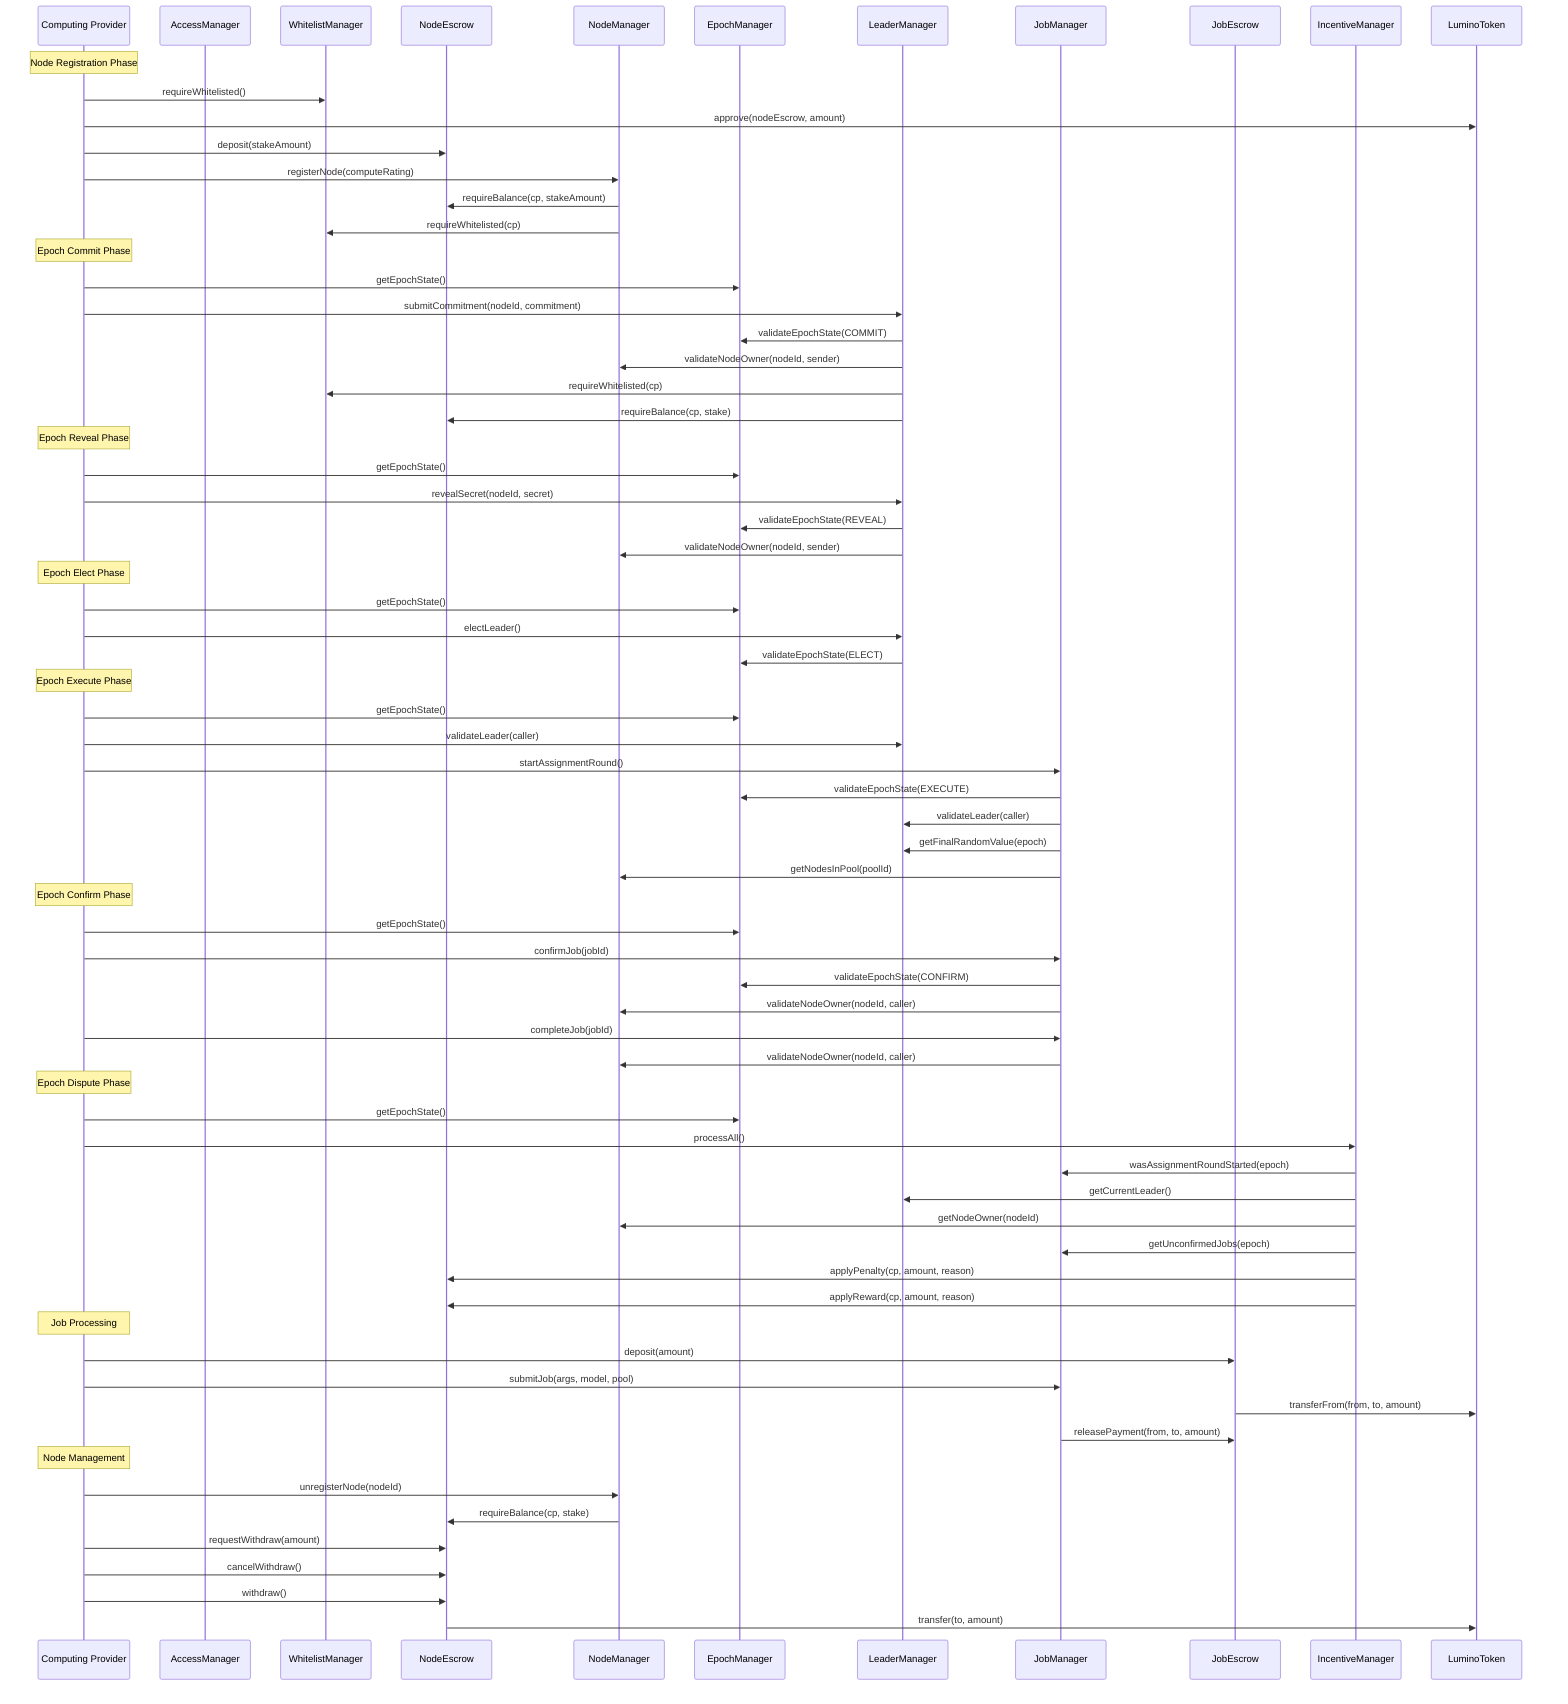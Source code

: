 sequenceDiagram
    participant CP as Computing Provider
    participant AM as AccessManager
    participant WM as WhitelistManager
    participant NE as NodeEscrow
    participant NM as NodeManager
    participant EM as EpochManager
    participant LM as LeaderManager
    participant JM as JobManager
    participant JE as JobEscrow
    participant IM as IncentiveManager
    participant LT as LuminoToken

    Note over CP: Node Registration Phase
    CP->>WM: requireWhitelisted()
    CP->>LT: approve(nodeEscrow, amount)
    CP->>NE: deposit(stakeAmount)
    CP->>NM: registerNode(computeRating)
    NM->>NE: requireBalance(cp, stakeAmount)
    NM->>WM: requireWhitelisted(cp)

    Note over CP: Epoch Commit Phase
    CP->>EM: getEpochState()
    CP->>LM: submitCommitment(nodeId, commitment)
    LM->>EM: validateEpochState(COMMIT)
    LM->>NM: validateNodeOwner(nodeId, sender)
    LM->>WM: requireWhitelisted(cp)
    LM->>NE: requireBalance(cp, stake)

    Note over CP: Epoch Reveal Phase
    CP->>EM: getEpochState()
    CP->>LM: revealSecret(nodeId, secret)
    LM->>EM: validateEpochState(REVEAL)
    LM->>NM: validateNodeOwner(nodeId, sender)

    Note over CP: Epoch Elect Phase
    CP->>EM: getEpochState()
    CP->>LM: electLeader()
    LM->>EM: validateEpochState(ELECT)

    Note over CP: Epoch Execute Phase
    CP->>EM: getEpochState()
    CP->>LM: validateLeader(caller)
    CP->>JM: startAssignmentRound()
    JM->>EM: validateEpochState(EXECUTE)
    JM->>LM: validateLeader(caller)
    JM->>LM: getFinalRandomValue(epoch)
    JM->>NM: getNodesInPool(poolId)

    Note over CP: Epoch Confirm Phase
    CP->>EM: getEpochState()
    CP->>JM: confirmJob(jobId)
    JM->>EM: validateEpochState(CONFIRM)
    JM->>NM: validateNodeOwner(nodeId, caller)
    CP->>JM: completeJob(jobId)
    JM->>NM: validateNodeOwner(nodeId, caller)

    Note over CP: Epoch Dispute Phase
    CP->>EM: getEpochState()
    CP->>IM: processAll()
    IM->>JM: wasAssignmentRoundStarted(epoch)
    IM->>LM: getCurrentLeader()
    IM->>NM: getNodeOwner(nodeId)
    IM->>JM: getUnconfirmedJobs(epoch)
    IM->>NE: applyPenalty(cp, amount, reason)
    IM->>NE: applyReward(cp, amount, reason)

    Note over CP: Job Processing
    CP->>JE: deposit(amount)
    CP->>JM: submitJob(args, model, pool)
    JE->>LT: transferFrom(from, to, amount)
    JM->>JE: releasePayment(from, to, amount)

    Note over CP: Node Management
    CP->>NM: unregisterNode(nodeId)
    NM->>NE: requireBalance(cp, stake)
    CP->>NE: requestWithdraw(amount)
    CP->>NE: cancelWithdraw()
    CP->>NE: withdraw()
    NE->>LT: transfer(to, amount)